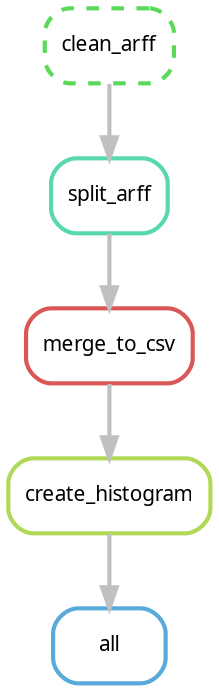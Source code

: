 digraph snakemake_dag {
    graph[bgcolor=white, margin=0];
    node[shape=box, style=rounded, fontname=sans,                 fontsize=10, penwidth=2];
    edge[penwidth=2, color=grey];
	0[label = "all", color = "0.56 0.6 0.85", style="rounded"];
	1[label = "create_histogram", color = "0.22 0.6 0.85", style="rounded"];
	2[label = "split_arff", color = "0.44 0.6 0.85", style="rounded"];
	3[label = "clean_arff", color = "0.33 0.6 0.85", style="rounded,dashed"];
	4[label = "merge_to_csv", color = "0.00 0.6 0.85", style="rounded"];
	1 -> 0
	4 -> 1
	3 -> 2
	2 -> 4
}            
